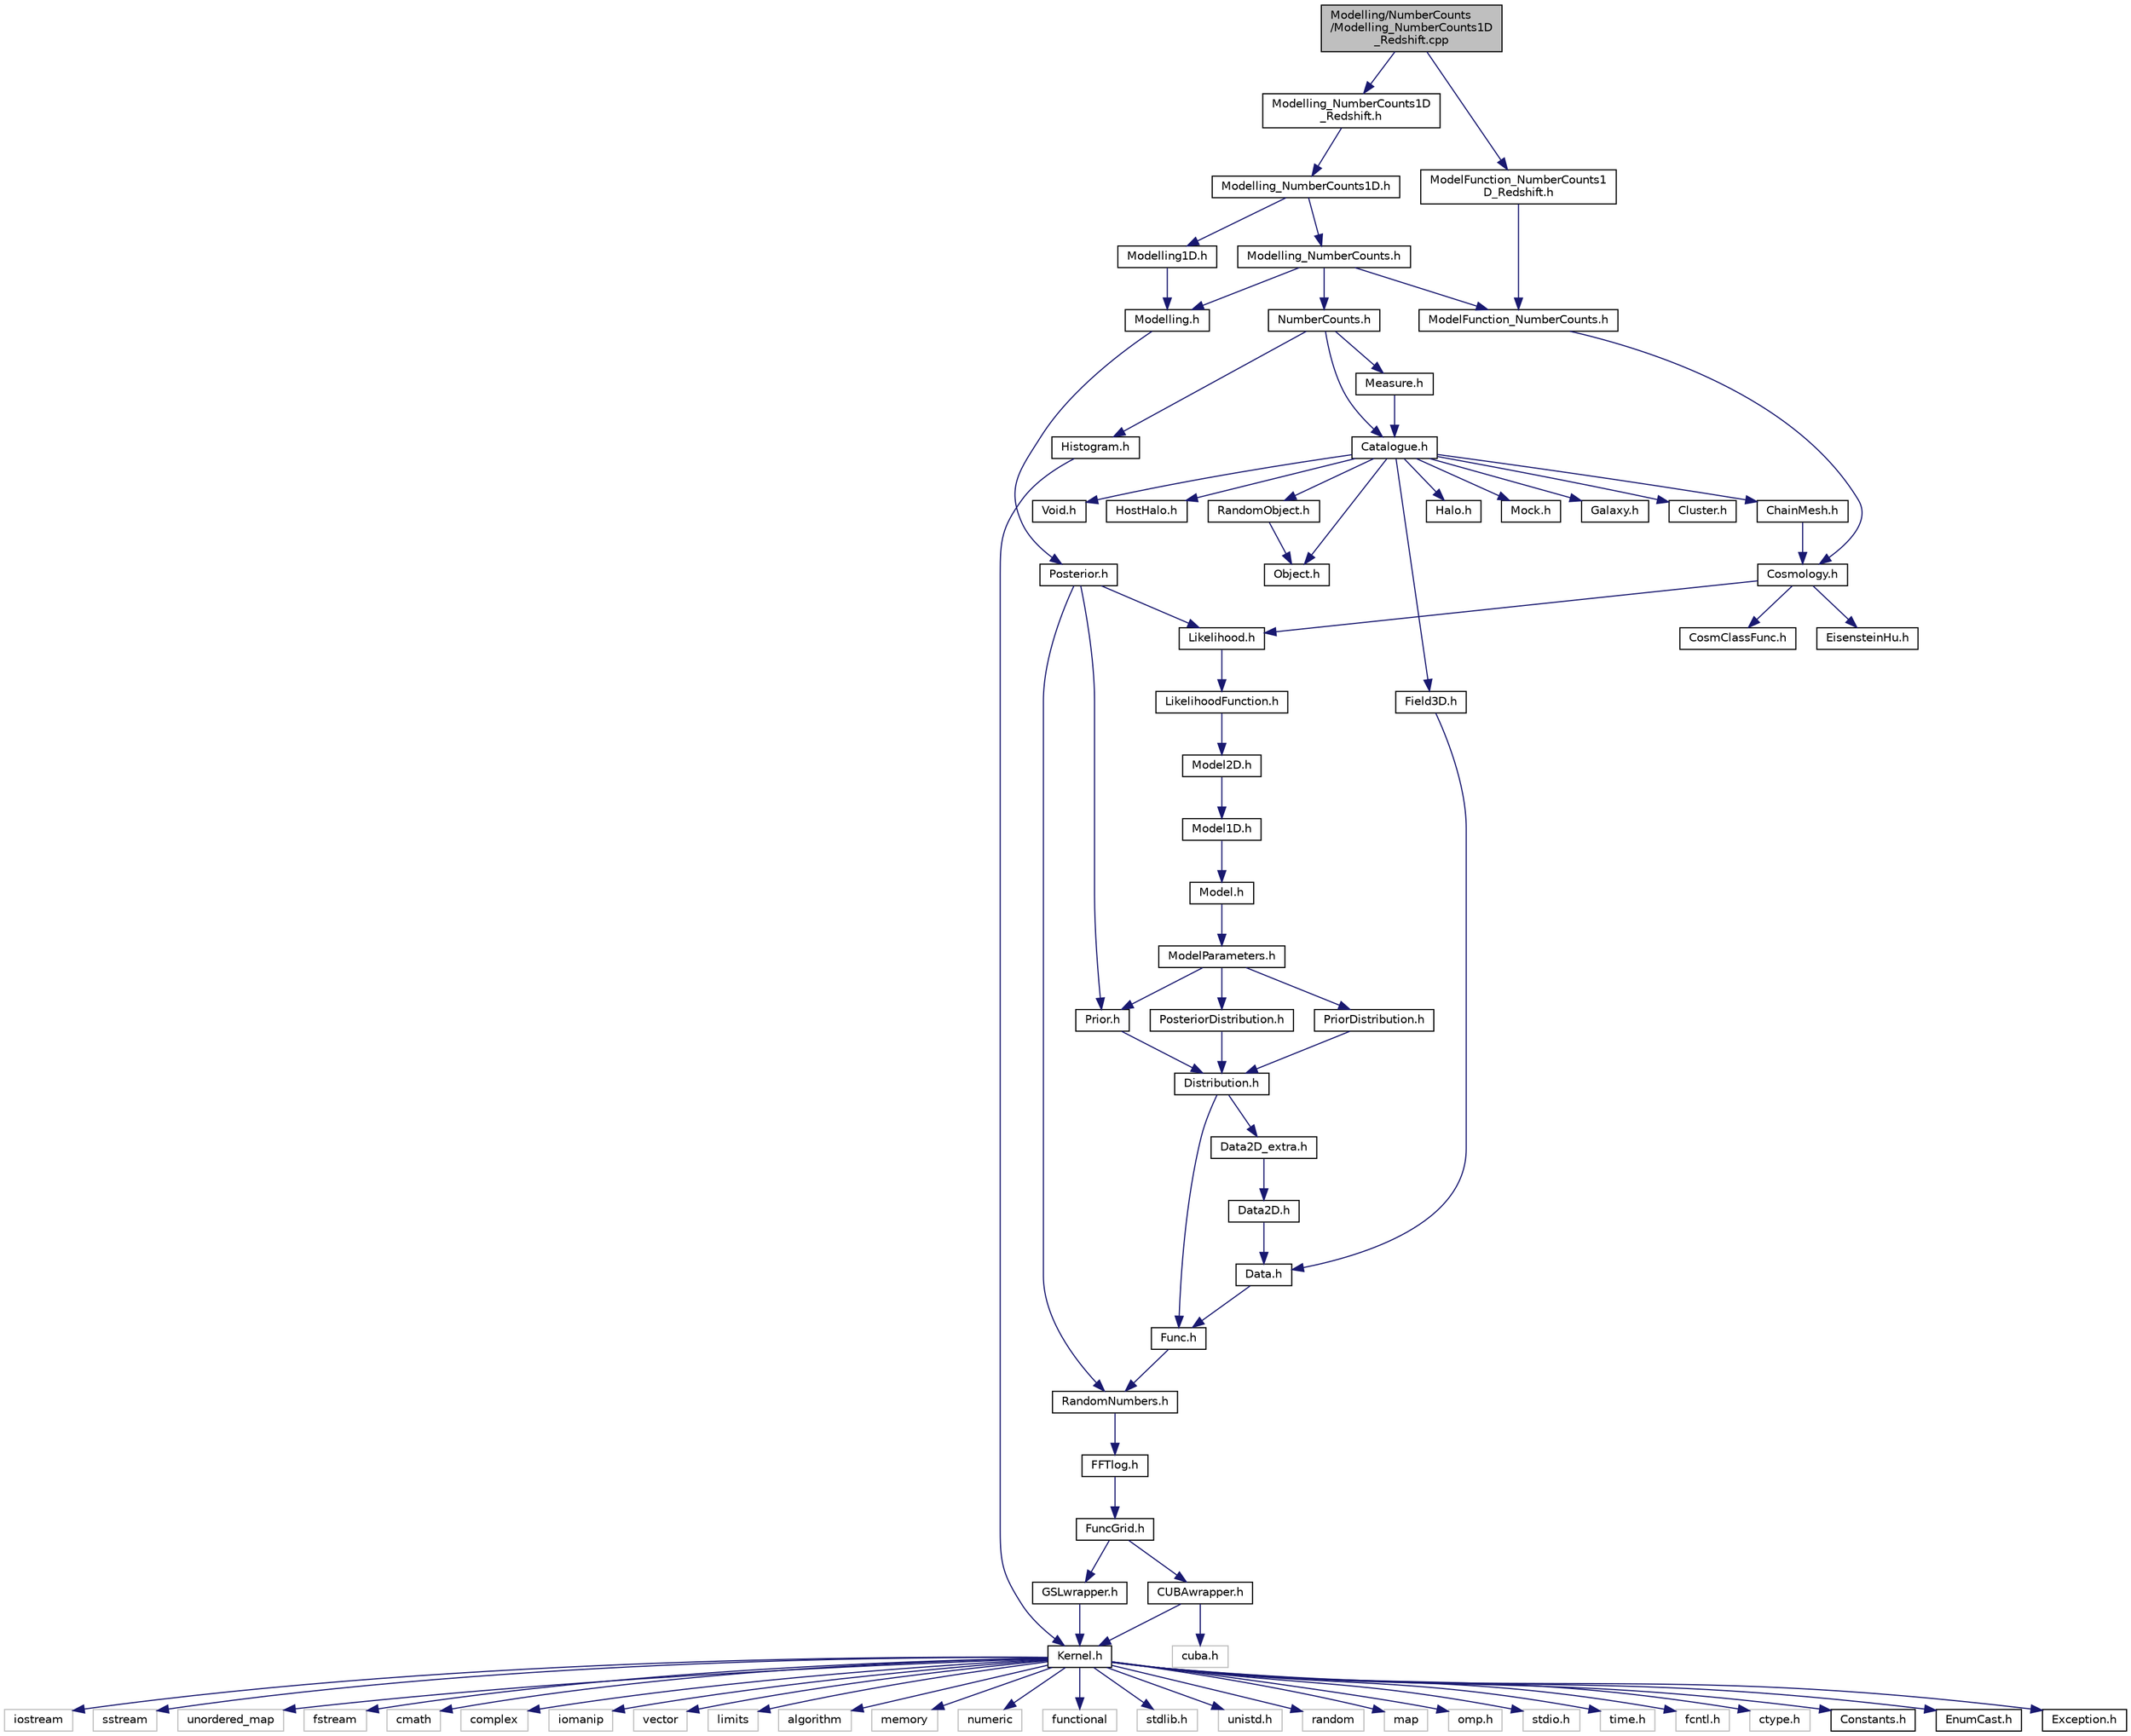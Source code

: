 digraph "Modelling/NumberCounts/Modelling_NumberCounts1D_Redshift.cpp"
{
  edge [fontname="Helvetica",fontsize="10",labelfontname="Helvetica",labelfontsize="10"];
  node [fontname="Helvetica",fontsize="10",shape=record];
  Node0 [label="Modelling/NumberCounts\l/Modelling_NumberCounts1D\l_Redshift.cpp",height=0.2,width=0.4,color="black", fillcolor="grey75", style="filled", fontcolor="black"];
  Node0 -> Node1 [color="midnightblue",fontsize="10",style="solid",fontname="Helvetica"];
  Node1 [label="ModelFunction_NumberCounts1\lD_Redshift.h",height=0.2,width=0.4,color="black", fillcolor="white", style="filled",URL="$d8/d61/ModelFunction__NumberCounts1D__Redshift_8h.html",tooltip="Global functions to model number counts. "];
  Node1 -> Node2 [color="midnightblue",fontsize="10",style="solid",fontname="Helvetica"];
  Node2 [label="ModelFunction_NumberCounts.h",height=0.2,width=0.4,color="black", fillcolor="white", style="filled",URL="$dc/d0c/ModelFunction__NumberCounts_8h.html",tooltip="Global functions to model number counts of any type. "];
  Node2 -> Node3 [color="midnightblue",fontsize="10",style="solid",fontname="Helvetica"];
  Node3 [label="Cosmology.h",height=0.2,width=0.4,color="black", fillcolor="white", style="filled",URL="$da/dd2/Cosmology_8h.html",tooltip="The class Cosmology. "];
  Node3 -> Node4 [color="midnightblue",fontsize="10",style="solid",fontname="Helvetica"];
  Node4 [label="Likelihood.h",height=0.2,width=0.4,color="black", fillcolor="white", style="filled",URL="$db/dd8/Likelihood_8h.html",tooltip="The class Likelihood. "];
  Node4 -> Node5 [color="midnightblue",fontsize="10",style="solid",fontname="Helvetica"];
  Node5 [label="LikelihoodFunction.h",height=0.2,width=0.4,color="black", fillcolor="white", style="filled",URL="$dd/ded/LikelihoodFunction_8h.html",tooltip="Likelihood function. "];
  Node5 -> Node6 [color="midnightblue",fontsize="10",style="solid",fontname="Helvetica"];
  Node6 [label="Model2D.h",height=0.2,width=0.4,color="black", fillcolor="white", style="filled",URL="$d7/de6/Model2D_8h.html",tooltip="The class Model2D. "];
  Node6 -> Node7 [color="midnightblue",fontsize="10",style="solid",fontname="Helvetica"];
  Node7 [label="Model1D.h",height=0.2,width=0.4,color="black", fillcolor="white", style="filled",URL="$d9/d12/Model1D_8h.html",tooltip="The class Model1D. "];
  Node7 -> Node8 [color="midnightblue",fontsize="10",style="solid",fontname="Helvetica"];
  Node8 [label="Model.h",height=0.2,width=0.4,color="black", fillcolor="white", style="filled",URL="$d3/d5a/Model_8h.html",tooltip="The class Model. "];
  Node8 -> Node9 [color="midnightblue",fontsize="10",style="solid",fontname="Helvetica"];
  Node9 [label="ModelParameters.h",height=0.2,width=0.4,color="black", fillcolor="white", style="filled",URL="$dc/d6a/ModelParameters_8h.html",tooltip="The class ModelParameters. "];
  Node9 -> Node10 [color="midnightblue",fontsize="10",style="solid",fontname="Helvetica"];
  Node10 [label="Prior.h",height=0.2,width=0.4,color="black", fillcolor="white", style="filled",URL="$d8/de3/Prior_8h.html",tooltip="The class Prior. "];
  Node10 -> Node11 [color="midnightblue",fontsize="10",style="solid",fontname="Helvetica"];
  Node11 [label="Distribution.h",height=0.2,width=0.4,color="black", fillcolor="white", style="filled",URL="$d5/d4d/Distribution_8h.html",tooltip="The class Distribution. "];
  Node11 -> Node12 [color="midnightblue",fontsize="10",style="solid",fontname="Helvetica"];
  Node12 [label="Data2D_extra.h",height=0.2,width=0.4,color="black", fillcolor="white", style="filled",URL="$db/db1/Data2D__extra_8h.html",tooltip="The class Data2D_extra. "];
  Node12 -> Node13 [color="midnightblue",fontsize="10",style="solid",fontname="Helvetica"];
  Node13 [label="Data2D.h",height=0.2,width=0.4,color="black", fillcolor="white", style="filled",URL="$d1/dfe/Data2D_8h.html",tooltip="The class Data2D. "];
  Node13 -> Node14 [color="midnightblue",fontsize="10",style="solid",fontname="Helvetica"];
  Node14 [label="Data.h",height=0.2,width=0.4,color="black", fillcolor="white", style="filled",URL="$d6/df6/Data_8h.html",tooltip="The class Data. "];
  Node14 -> Node15 [color="midnightblue",fontsize="10",style="solid",fontname="Helvetica"];
  Node15 [label="Func.h",height=0.2,width=0.4,color="black", fillcolor="white", style="filled",URL="$d2/d8a/Func_8h.html",tooltip="Useful generic functions. "];
  Node15 -> Node16 [color="midnightblue",fontsize="10",style="solid",fontname="Helvetica"];
  Node16 [label="RandomNumbers.h",height=0.2,width=0.4,color="black", fillcolor="white", style="filled",URL="$d9/d17/RandomNumbers_8h.html",tooltip="Class functions used to generate random numbers. "];
  Node16 -> Node17 [color="midnightblue",fontsize="10",style="solid",fontname="Helvetica"];
  Node17 [label="FFTlog.h",height=0.2,width=0.4,color="black", fillcolor="white", style="filled",URL="$da/ddd/FFTlog_8h.html",tooltip="Wrapper for fftlog wripper. "];
  Node17 -> Node18 [color="midnightblue",fontsize="10",style="solid",fontname="Helvetica"];
  Node18 [label="FuncGrid.h",height=0.2,width=0.4,color="black", fillcolor="white", style="filled",URL="$d5/d38/FuncGrid_8h.html",tooltip="Class used to handle functions stored on a grid. "];
  Node18 -> Node19 [color="midnightblue",fontsize="10",style="solid",fontname="Helvetica"];
  Node19 [label="GSLwrapper.h",height=0.2,width=0.4,color="black", fillcolor="white", style="filled",URL="$de/dc4/GSLwrapper_8h.html",tooltip="functions that wrap GSL routines for integration, root finding and minimization "];
  Node19 -> Node20 [color="midnightblue",fontsize="10",style="solid",fontname="Helvetica"];
  Node20 [label="Kernel.h",height=0.2,width=0.4,color="black", fillcolor="white", style="filled",URL="$d3/de9/Kernel_8h.html",tooltip="Useful generic functions. "];
  Node20 -> Node21 [color="midnightblue",fontsize="10",style="solid",fontname="Helvetica"];
  Node21 [label="iostream",height=0.2,width=0.4,color="grey75", fillcolor="white", style="filled"];
  Node20 -> Node22 [color="midnightblue",fontsize="10",style="solid",fontname="Helvetica"];
  Node22 [label="sstream",height=0.2,width=0.4,color="grey75", fillcolor="white", style="filled"];
  Node20 -> Node23 [color="midnightblue",fontsize="10",style="solid",fontname="Helvetica"];
  Node23 [label="unordered_map",height=0.2,width=0.4,color="grey75", fillcolor="white", style="filled"];
  Node20 -> Node24 [color="midnightblue",fontsize="10",style="solid",fontname="Helvetica"];
  Node24 [label="fstream",height=0.2,width=0.4,color="grey75", fillcolor="white", style="filled"];
  Node20 -> Node25 [color="midnightblue",fontsize="10",style="solid",fontname="Helvetica"];
  Node25 [label="cmath",height=0.2,width=0.4,color="grey75", fillcolor="white", style="filled"];
  Node20 -> Node26 [color="midnightblue",fontsize="10",style="solid",fontname="Helvetica"];
  Node26 [label="complex",height=0.2,width=0.4,color="grey75", fillcolor="white", style="filled"];
  Node20 -> Node27 [color="midnightblue",fontsize="10",style="solid",fontname="Helvetica"];
  Node27 [label="iomanip",height=0.2,width=0.4,color="grey75", fillcolor="white", style="filled"];
  Node20 -> Node28 [color="midnightblue",fontsize="10",style="solid",fontname="Helvetica"];
  Node28 [label="vector",height=0.2,width=0.4,color="grey75", fillcolor="white", style="filled"];
  Node20 -> Node29 [color="midnightblue",fontsize="10",style="solid",fontname="Helvetica"];
  Node29 [label="limits",height=0.2,width=0.4,color="grey75", fillcolor="white", style="filled"];
  Node20 -> Node30 [color="midnightblue",fontsize="10",style="solid",fontname="Helvetica"];
  Node30 [label="algorithm",height=0.2,width=0.4,color="grey75", fillcolor="white", style="filled"];
  Node20 -> Node31 [color="midnightblue",fontsize="10",style="solid",fontname="Helvetica"];
  Node31 [label="memory",height=0.2,width=0.4,color="grey75", fillcolor="white", style="filled"];
  Node20 -> Node32 [color="midnightblue",fontsize="10",style="solid",fontname="Helvetica"];
  Node32 [label="numeric",height=0.2,width=0.4,color="grey75", fillcolor="white", style="filled"];
  Node20 -> Node33 [color="midnightblue",fontsize="10",style="solid",fontname="Helvetica"];
  Node33 [label="functional",height=0.2,width=0.4,color="grey75", fillcolor="white", style="filled"];
  Node20 -> Node34 [color="midnightblue",fontsize="10",style="solid",fontname="Helvetica"];
  Node34 [label="stdlib.h",height=0.2,width=0.4,color="grey75", fillcolor="white", style="filled"];
  Node20 -> Node35 [color="midnightblue",fontsize="10",style="solid",fontname="Helvetica"];
  Node35 [label="unistd.h",height=0.2,width=0.4,color="grey75", fillcolor="white", style="filled"];
  Node20 -> Node36 [color="midnightblue",fontsize="10",style="solid",fontname="Helvetica"];
  Node36 [label="random",height=0.2,width=0.4,color="grey75", fillcolor="white", style="filled"];
  Node20 -> Node37 [color="midnightblue",fontsize="10",style="solid",fontname="Helvetica"];
  Node37 [label="map",height=0.2,width=0.4,color="grey75", fillcolor="white", style="filled"];
  Node20 -> Node38 [color="midnightblue",fontsize="10",style="solid",fontname="Helvetica"];
  Node38 [label="omp.h",height=0.2,width=0.4,color="grey75", fillcolor="white", style="filled"];
  Node20 -> Node39 [color="midnightblue",fontsize="10",style="solid",fontname="Helvetica"];
  Node39 [label="stdio.h",height=0.2,width=0.4,color="grey75", fillcolor="white", style="filled"];
  Node20 -> Node40 [color="midnightblue",fontsize="10",style="solid",fontname="Helvetica"];
  Node40 [label="time.h",height=0.2,width=0.4,color="grey75", fillcolor="white", style="filled"];
  Node20 -> Node41 [color="midnightblue",fontsize="10",style="solid",fontname="Helvetica"];
  Node41 [label="fcntl.h",height=0.2,width=0.4,color="grey75", fillcolor="white", style="filled"];
  Node20 -> Node42 [color="midnightblue",fontsize="10",style="solid",fontname="Helvetica"];
  Node42 [label="ctype.h",height=0.2,width=0.4,color="grey75", fillcolor="white", style="filled"];
  Node20 -> Node43 [color="midnightblue",fontsize="10",style="solid",fontname="Helvetica"];
  Node43 [label="Constants.h",height=0.2,width=0.4,color="black", fillcolor="white", style="filled",URL="$d1/d45/Constants_8h.html",tooltip="Constants of general use. "];
  Node20 -> Node44 [color="midnightblue",fontsize="10",style="solid",fontname="Helvetica"];
  Node44 [label="EnumCast.h",height=0.2,width=0.4,color="black", fillcolor="white", style="filled",URL="$d5/d76/EnumCast_8h.html",tooltip="Classes used to cast integers and std::string into the enums used in the CosmoBolognaLib. "];
  Node20 -> Node45 [color="midnightblue",fontsize="10",style="solid",fontname="Helvetica"];
  Node45 [label="Exception.h",height=0.2,width=0.4,color="black", fillcolor="white", style="filled",URL="$d8/d8a/Exception_8h.html",tooltip="The class Exception Class used to handle the exceptions. "];
  Node18 -> Node46 [color="midnightblue",fontsize="10",style="solid",fontname="Helvetica"];
  Node46 [label="CUBAwrapper.h",height=0.2,width=0.4,color="black", fillcolor="white", style="filled",URL="$db/dad/CUBAwrapper_8h.html",tooltip="class CUBAwrapper that wrap CUBA routines for multidimensional integration "];
  Node46 -> Node47 [color="midnightblue",fontsize="10",style="solid",fontname="Helvetica"];
  Node47 [label="cuba.h",height=0.2,width=0.4,color="grey75", fillcolor="white", style="filled"];
  Node46 -> Node20 [color="midnightblue",fontsize="10",style="solid",fontname="Helvetica"];
  Node11 -> Node15 [color="midnightblue",fontsize="10",style="solid",fontname="Helvetica"];
  Node9 -> Node48 [color="midnightblue",fontsize="10",style="solid",fontname="Helvetica"];
  Node48 [label="PriorDistribution.h",height=0.2,width=0.4,color="black", fillcolor="white", style="filled",URL="$db/d6c/PriorDistribution_8h.html",tooltip="The class PriorDistribution. "];
  Node48 -> Node11 [color="midnightblue",fontsize="10",style="solid",fontname="Helvetica"];
  Node9 -> Node49 [color="midnightblue",fontsize="10",style="solid",fontname="Helvetica"];
  Node49 [label="PosteriorDistribution.h",height=0.2,width=0.4,color="black", fillcolor="white", style="filled",URL="$db/dbb/PosteriorDistribution_8h.html",tooltip="The class PosteriorDistribution. "];
  Node49 -> Node11 [color="midnightblue",fontsize="10",style="solid",fontname="Helvetica"];
  Node3 -> Node50 [color="midnightblue",fontsize="10",style="solid",fontname="Helvetica"];
  Node50 [label="EisensteinHu.h",height=0.2,width=0.4,color="black", fillcolor="white", style="filled",URL="$d6/d32/EisensteinHu_8h.html",tooltip="The class EisensteinHu. "];
  Node3 -> Node51 [color="midnightblue",fontsize="10",style="solid",fontname="Helvetica"];
  Node51 [label="CosmClassFunc.h",height=0.2,width=0.4,color="black", fillcolor="white", style="filled",URL="$da/d09/CosmClassFunc_8h.html",tooltip="Class functions used by Numerical methods inside the class Cosmology. "];
  Node0 -> Node52 [color="midnightblue",fontsize="10",style="solid",fontname="Helvetica"];
  Node52 [label="Modelling_NumberCounts1D\l_Redshift.h",height=0.2,width=0.4,color="black", fillcolor="white", style="filled",URL="$da/d3c/Modelling__NumberCounts1D__Redshift_8h.html",tooltip="The class Modelling_NumberCounts1D_Redshift. "];
  Node52 -> Node53 [color="midnightblue",fontsize="10",style="solid",fontname="Helvetica"];
  Node53 [label="Modelling_NumberCounts1D.h",height=0.2,width=0.4,color="black", fillcolor="white", style="filled",URL="$d6/d8f/Modelling__NumberCounts1D_8h.html",tooltip="The class Modelling_NumberCounts1D. "];
  Node53 -> Node54 [color="midnightblue",fontsize="10",style="solid",fontname="Helvetica"];
  Node54 [label="Modelling1D.h",height=0.2,width=0.4,color="black", fillcolor="white", style="filled",URL="$d2/d0a/Modelling1D_8h_source.html"];
  Node54 -> Node55 [color="midnightblue",fontsize="10",style="solid",fontname="Helvetica"];
  Node55 [label="Modelling.h",height=0.2,width=0.4,color="black", fillcolor="white", style="filled",URL="$d5/d4c/Modelling_8h.html",tooltip="The class Modelling. "];
  Node55 -> Node56 [color="midnightblue",fontsize="10",style="solid",fontname="Helvetica"];
  Node56 [label="Posterior.h",height=0.2,width=0.4,color="black", fillcolor="white", style="filled",URL="$d5/dee/Posterior_8h.html",tooltip="The class Posterior. "];
  Node56 -> Node16 [color="midnightblue",fontsize="10",style="solid",fontname="Helvetica"];
  Node56 -> Node10 [color="midnightblue",fontsize="10",style="solid",fontname="Helvetica"];
  Node56 -> Node4 [color="midnightblue",fontsize="10",style="solid",fontname="Helvetica"];
  Node53 -> Node57 [color="midnightblue",fontsize="10",style="solid",fontname="Helvetica"];
  Node57 [label="Modelling_NumberCounts.h",height=0.2,width=0.4,color="black", fillcolor="white", style="filled",URL="$d3/de8/Modelling__NumberCounts_8h.html",tooltip="The class Modelling_NumberCounts. "];
  Node57 -> Node58 [color="midnightblue",fontsize="10",style="solid",fontname="Helvetica"];
  Node58 [label="NumberCounts.h",height=0.2,width=0.4,color="black", fillcolor="white", style="filled",URL="$d5/d38/NumberCounts_8h.html",tooltip="The class NumberCounts. "];
  Node58 -> Node59 [color="midnightblue",fontsize="10",style="solid",fontname="Helvetica"];
  Node59 [label="Catalogue.h",height=0.2,width=0.4,color="black", fillcolor="white", style="filled",URL="$d7/d9f/Catalogue_8h.html",tooltip="The class Catalogue. "];
  Node59 -> Node60 [color="midnightblue",fontsize="10",style="solid",fontname="Helvetica"];
  Node60 [label="Field3D.h",height=0.2,width=0.4,color="black", fillcolor="white", style="filled",URL="$df/db4/Field3D_8h.html",tooltip="The class field3D. "];
  Node60 -> Node14 [color="midnightblue",fontsize="10",style="solid",fontname="Helvetica"];
  Node59 -> Node61 [color="midnightblue",fontsize="10",style="solid",fontname="Helvetica"];
  Node61 [label="ChainMesh.h",height=0.2,width=0.4,color="black", fillcolor="white", style="filled",URL="$d9/d73/ChainMesh_8h.html",tooltip="Implementation of the chain-mesh data structure. "];
  Node61 -> Node3 [color="midnightblue",fontsize="10",style="solid",fontname="Helvetica"];
  Node59 -> Node62 [color="midnightblue",fontsize="10",style="solid",fontname="Helvetica"];
  Node62 [label="Object.h",height=0.2,width=0.4,color="black", fillcolor="white", style="filled",URL="$db/dbf/Object_8h.html",tooltip="The class Object. "];
  Node59 -> Node63 [color="midnightblue",fontsize="10",style="solid",fontname="Helvetica"];
  Node63 [label="RandomObject.h",height=0.2,width=0.4,color="black", fillcolor="white", style="filled",URL="$da/dd3/RandomObject_8h.html",tooltip="The class RandomObject. "];
  Node63 -> Node62 [color="midnightblue",fontsize="10",style="solid",fontname="Helvetica"];
  Node59 -> Node64 [color="midnightblue",fontsize="10",style="solid",fontname="Helvetica"];
  Node64 [label="Halo.h",height=0.2,width=0.4,color="black", fillcolor="white", style="filled",URL="$d0/dbf/Halo_8h.html",tooltip="The class Halo. "];
  Node59 -> Node65 [color="midnightblue",fontsize="10",style="solid",fontname="Helvetica"];
  Node65 [label="Mock.h",height=0.2,width=0.4,color="black", fillcolor="white", style="filled",URL="$df/da4/Mock_8h.html",tooltip="The class Mock. "];
  Node59 -> Node66 [color="midnightblue",fontsize="10",style="solid",fontname="Helvetica"];
  Node66 [label="Galaxy.h",height=0.2,width=0.4,color="black", fillcolor="white", style="filled",URL="$de/d71/Galaxy_8h.html",tooltip="The class Galaxy. "];
  Node59 -> Node67 [color="midnightblue",fontsize="10",style="solid",fontname="Helvetica"];
  Node67 [label="Cluster.h",height=0.2,width=0.4,color="black", fillcolor="white", style="filled",URL="$d8/d77/Cluster_8h.html",tooltip="The class Cluster. "];
  Node59 -> Node68 [color="midnightblue",fontsize="10",style="solid",fontname="Helvetica"];
  Node68 [label="Void.h",height=0.2,width=0.4,color="black", fillcolor="white", style="filled",URL="$d5/d50/Void_8h.html",tooltip="The class Void. "];
  Node59 -> Node69 [color="midnightblue",fontsize="10",style="solid",fontname="Helvetica"];
  Node69 [label="HostHalo.h",height=0.2,width=0.4,color="black", fillcolor="white", style="filled",URL="$d3/dc6/HostHalo_8h.html",tooltip="The class HostHalo. "];
  Node58 -> Node70 [color="midnightblue",fontsize="10",style="solid",fontname="Helvetica"];
  Node70 [label="Measure.h",height=0.2,width=0.4,color="black", fillcolor="white", style="filled",URL="$d0/d3d/Measure_8h.html",tooltip="The class Measure. "];
  Node70 -> Node59 [color="midnightblue",fontsize="10",style="solid",fontname="Helvetica"];
  Node58 -> Node71 [color="midnightblue",fontsize="10",style="solid",fontname="Helvetica"];
  Node71 [label="Histogram.h",height=0.2,width=0.4,color="black", fillcolor="white", style="filled",URL="$d7/db2/Histogram_8h.html",tooltip="Class used to handle binned variables. "];
  Node71 -> Node20 [color="midnightblue",fontsize="10",style="solid",fontname="Helvetica"];
  Node57 -> Node55 [color="midnightblue",fontsize="10",style="solid",fontname="Helvetica"];
  Node57 -> Node2 [color="midnightblue",fontsize="10",style="solid",fontname="Helvetica"];
}

